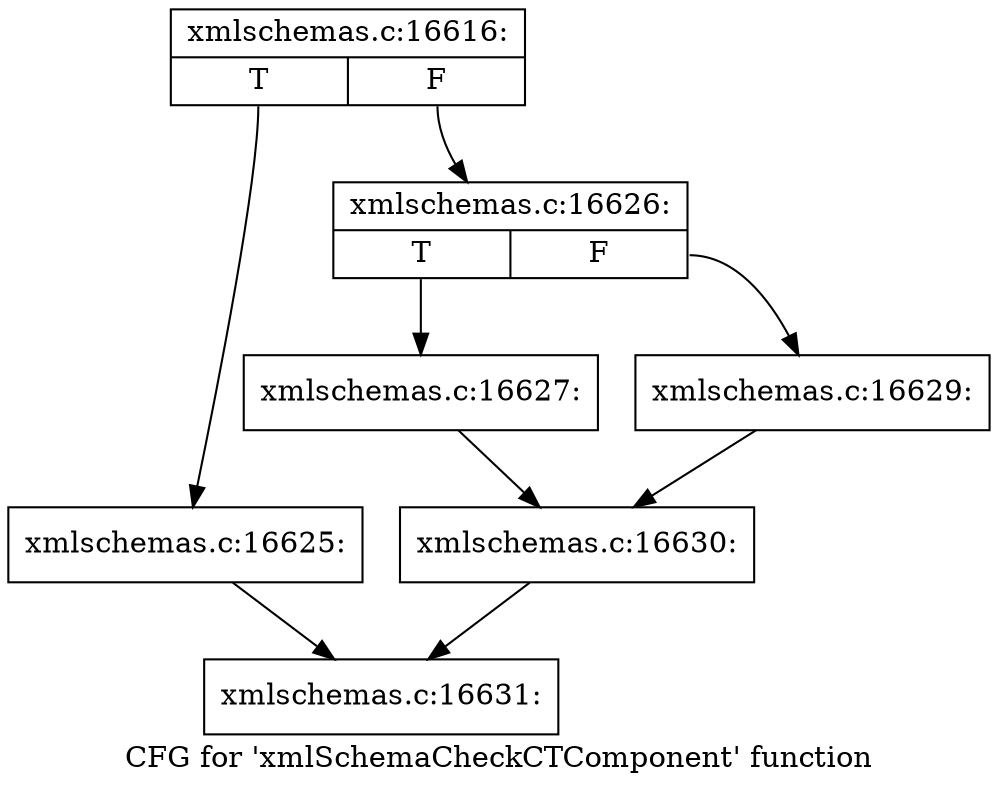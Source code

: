 digraph "CFG for 'xmlSchemaCheckCTComponent' function" {
	label="CFG for 'xmlSchemaCheckCTComponent' function";

	Node0x55d026571340 [shape=record,label="{xmlschemas.c:16616:|{<s0>T|<s1>F}}"];
	Node0x55d026571340:s0 -> Node0x55d026572950;
	Node0x55d026571340:s1 -> Node0x55d0265729a0;
	Node0x55d026572950 [shape=record,label="{xmlschemas.c:16625:}"];
	Node0x55d026572950 -> Node0x55d026571390;
	Node0x55d0265729a0 [shape=record,label="{xmlschemas.c:16626:|{<s0>T|<s1>F}}"];
	Node0x55d0265729a0:s0 -> Node0x55d026572e00;
	Node0x55d0265729a0:s1 -> Node0x55d026572ea0;
	Node0x55d026572e00 [shape=record,label="{xmlschemas.c:16627:}"];
	Node0x55d026572e00 -> Node0x55d026572e50;
	Node0x55d026572ea0 [shape=record,label="{xmlschemas.c:16629:}"];
	Node0x55d026572ea0 -> Node0x55d026572e50;
	Node0x55d026572e50 [shape=record,label="{xmlschemas.c:16630:}"];
	Node0x55d026572e50 -> Node0x55d026571390;
	Node0x55d026571390 [shape=record,label="{xmlschemas.c:16631:}"];
}
